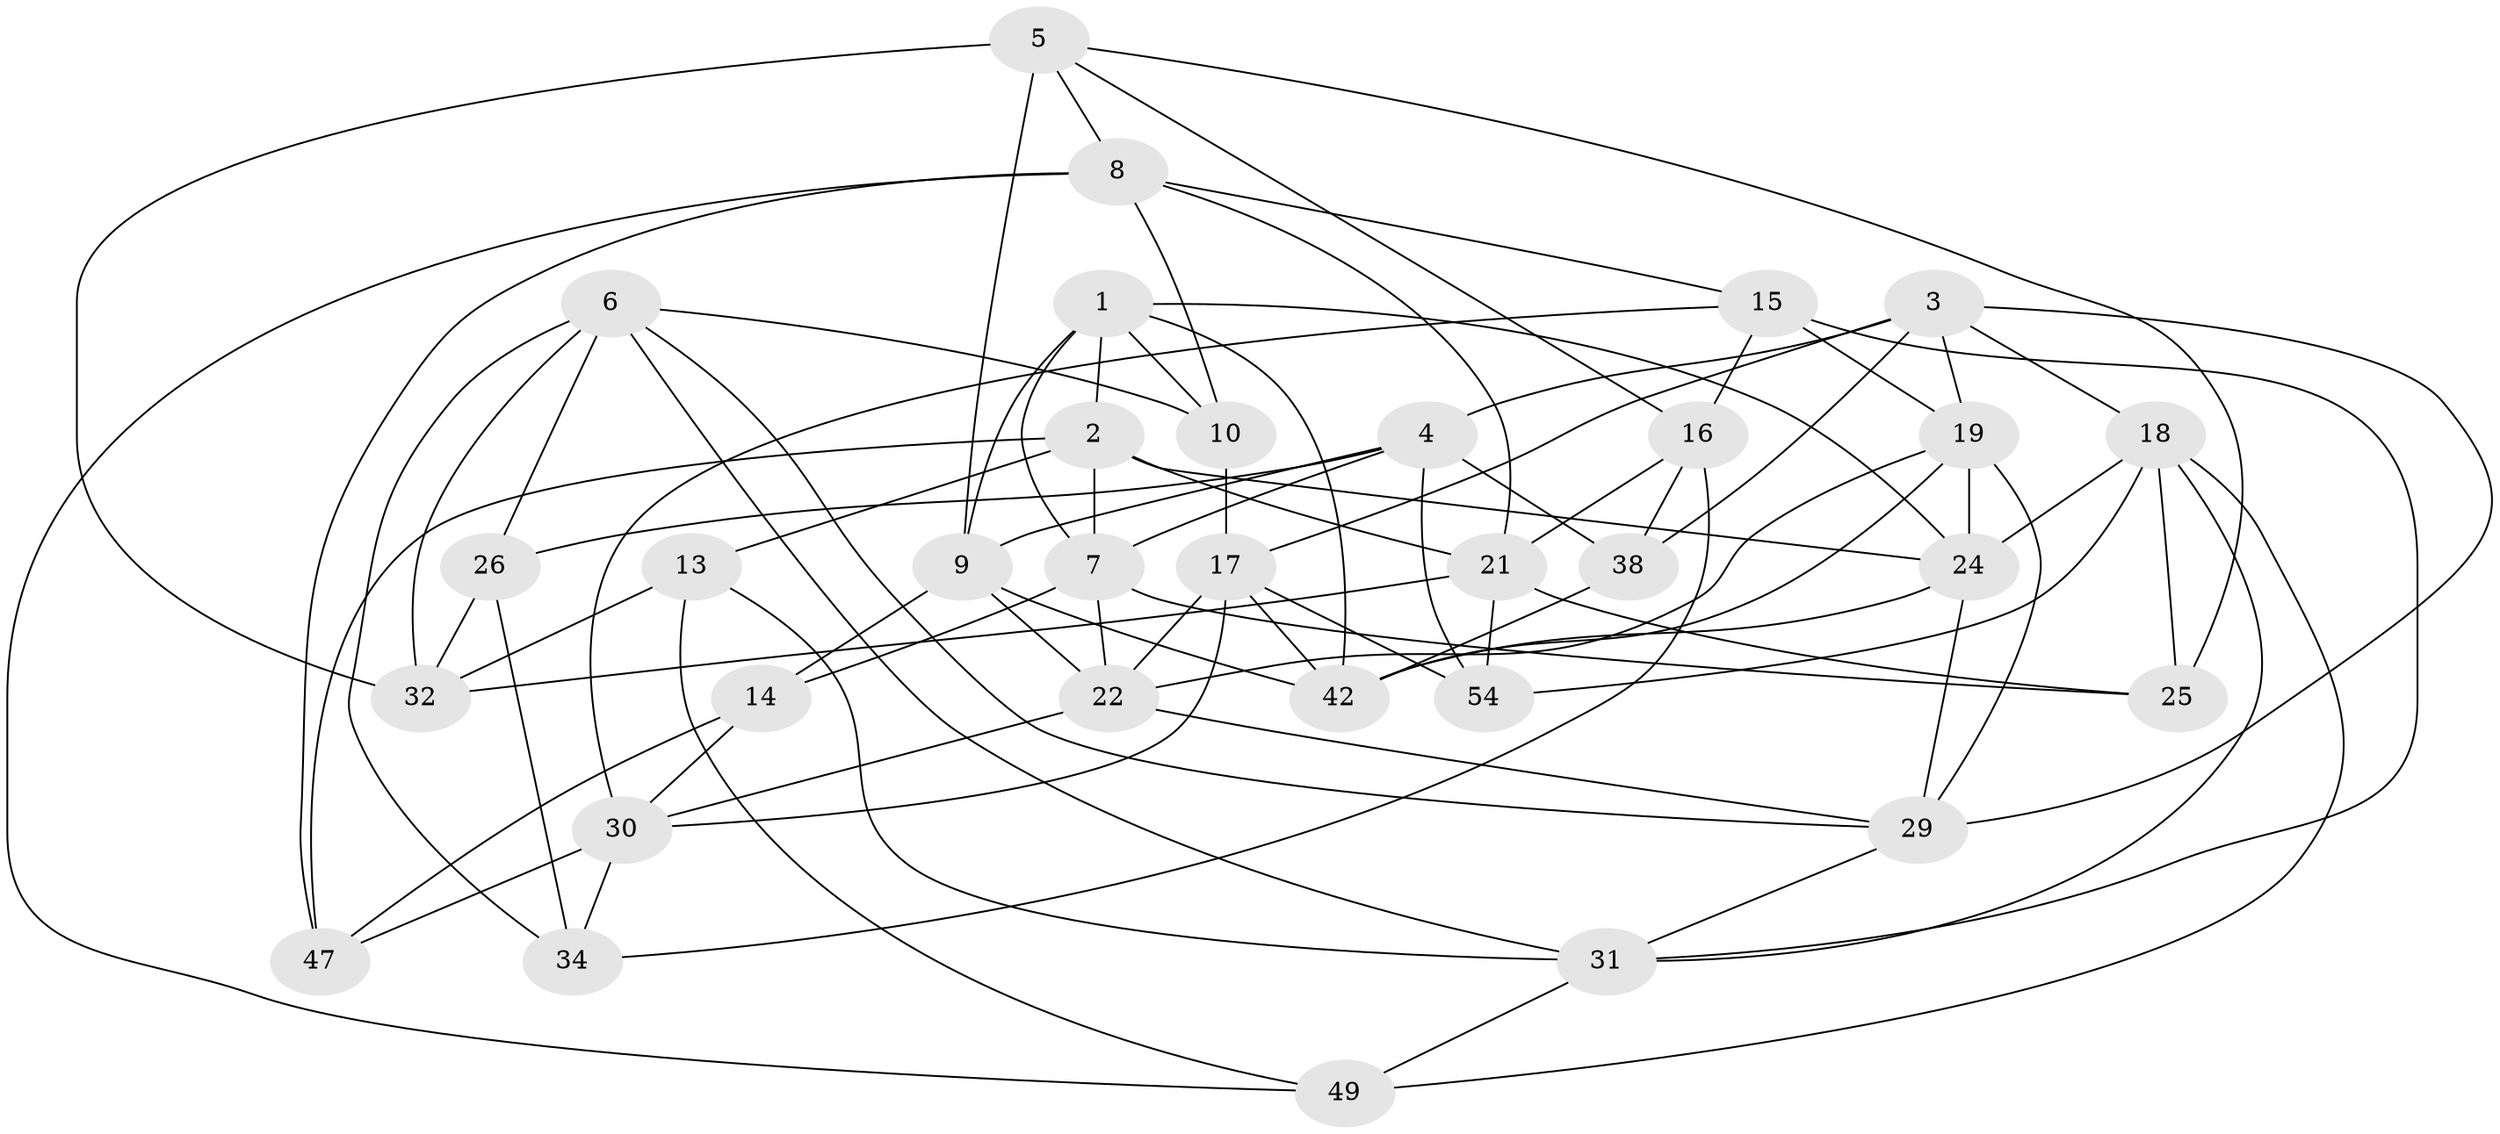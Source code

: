 // original degree distribution, {4: 1.0}
// Generated by graph-tools (version 1.1) at 2025/11/02/27/25 16:11:48]
// undirected, 32 vertices, 84 edges
graph export_dot {
graph [start="1"]
  node [color=gray90,style=filled];
  1 [super="+12"];
  2 [super="+48"];
  3 [super="+53"];
  4 [super="+52"];
  5 [super="+28"];
  6 [super="+20"];
  7 [super="+11"];
  8 [super="+45"];
  9 [super="+35"];
  10;
  13;
  14;
  15 [super="+39"];
  16 [super="+23"];
  17 [super="+36"];
  18 [super="+41"];
  19 [super="+27"];
  21 [super="+43"];
  22 [super="+37"];
  24 [super="+44"];
  25;
  26;
  29 [super="+33"];
  30 [super="+40"];
  31 [super="+51"];
  32 [super="+46"];
  34;
  38;
  42 [super="+50"];
  47;
  49;
  54;
  1 -- 10;
  1 -- 9;
  1 -- 24;
  1 -- 2;
  1 -- 7;
  1 -- 42;
  2 -- 47;
  2 -- 7;
  2 -- 13;
  2 -- 24;
  2 -- 21;
  3 -- 4;
  3 -- 18;
  3 -- 29;
  3 -- 17;
  3 -- 19;
  3 -- 38;
  4 -- 26;
  4 -- 54;
  4 -- 38;
  4 -- 7;
  4 -- 9;
  5 -- 25;
  5 -- 8;
  5 -- 32 [weight=2];
  5 -- 16;
  5 -- 9;
  6 -- 32;
  6 -- 10;
  6 -- 29;
  6 -- 26;
  6 -- 34;
  6 -- 31;
  7 -- 22;
  7 -- 25;
  7 -- 14;
  8 -- 10;
  8 -- 47;
  8 -- 49;
  8 -- 21;
  8 -- 15;
  9 -- 14;
  9 -- 42;
  9 -- 22;
  10 -- 17;
  13 -- 32;
  13 -- 49;
  13 -- 31;
  14 -- 30;
  14 -- 47;
  15 -- 16 [weight=2];
  15 -- 31;
  15 -- 30;
  15 -- 19;
  16 -- 34;
  16 -- 38;
  16 -- 21;
  17 -- 54;
  17 -- 30;
  17 -- 22;
  17 -- 42;
  18 -- 25;
  18 -- 24;
  18 -- 49;
  18 -- 54;
  18 -- 31;
  19 -- 29;
  19 -- 24;
  19 -- 22;
  19 -- 42;
  21 -- 54;
  21 -- 25;
  21 -- 32;
  22 -- 29;
  22 -- 30;
  24 -- 42;
  24 -- 29;
  26 -- 34;
  26 -- 32;
  29 -- 31;
  30 -- 34;
  30 -- 47;
  31 -- 49;
  38 -- 42;
}
